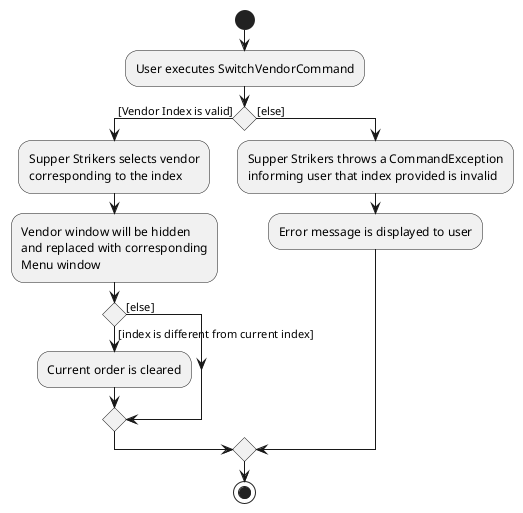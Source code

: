 @startuml
start
:User executes SwitchVendorCommand;

'Since the beta syntax does not support placing the condition outside the
'diamond we place it as the true branch instead.

if () then ([Vendor Index is valid])
    :Supper Strikers selects vendor
    corresponding to the index;
    :Vendor window will be hidden
    and replaced with corresponding
    Menu window;
    if() then([index is different from current index])
    :Current order is cleared;
    else ([else])
    endif
else ([else])
:Supper Strikers throws a CommandException
informing user that index provided is invalid;
:Error message is displayed to user;
endif
stop
@enduml
